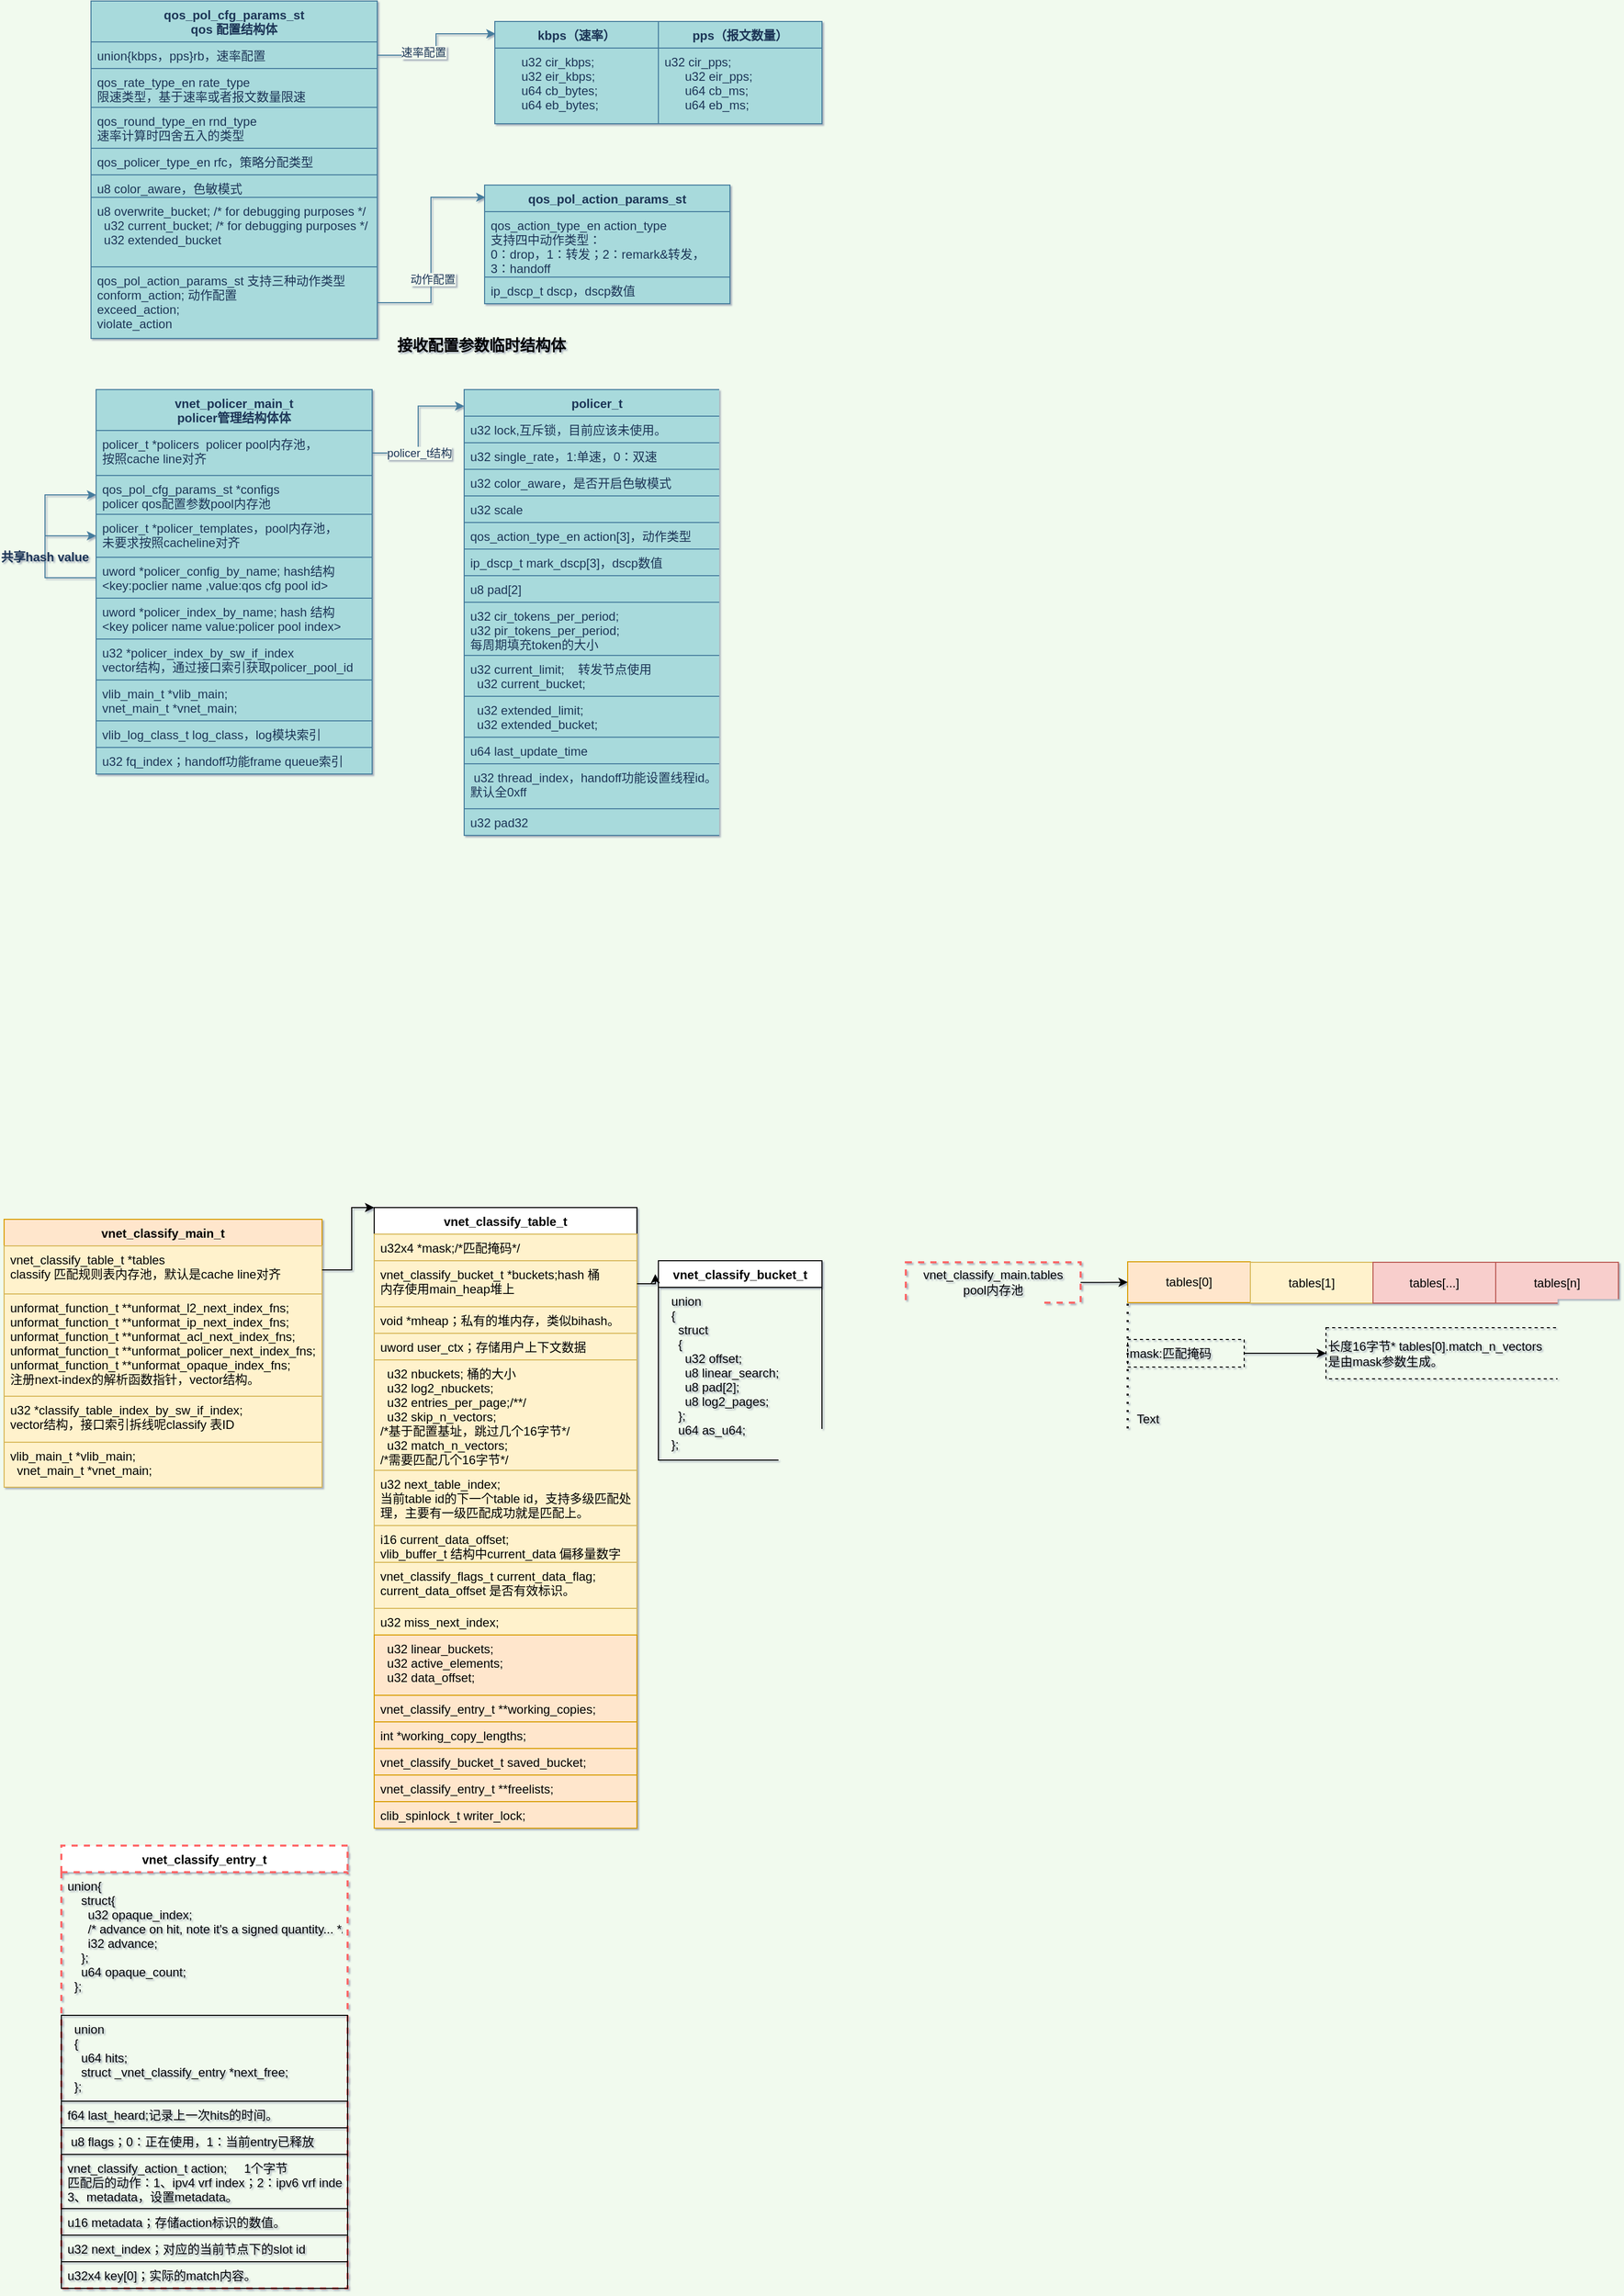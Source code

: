 <mxfile version="14.7.3" type="github">
  <diagram id="6OgHAIoOX9pApHHIhi0o" name="Page-1">
    <mxGraphModel dx="782" dy="437" grid="0" gridSize="10" guides="1" tooltips="1" connect="1" arrows="1" fold="1" page="1" pageScale="1" pageWidth="827" pageHeight="1169" background="#F1FAEE" math="0" shadow="1">
      <root>
        <mxCell id="0" />
        <mxCell id="1" parent="0" />
        <mxCell id="VG_LlP_TlRW7tgk0G426-2" value="vnet_policer_main_t&#xa;policer管理结构体体" style="swimlane;fontStyle=1;align=center;verticalAlign=top;childLayout=stackLayout;horizontal=1;startSize=40;horizontalStack=0;resizeParent=1;resizeParentMax=0;resizeLast=0;collapsible=1;marginBottom=0;fillColor=#A8DADC;strokeColor=#457B9D;fontColor=#1D3557;" parent="1" vertex="1">
          <mxGeometry x="100" y="390" width="270" height="376" as="geometry" />
        </mxCell>
        <mxCell id="VG_LlP_TlRW7tgk0G426-3" value="policer_t *policers  policer pool内存池，&#xa;按照cache line对齐" style="text;strokeColor=#457B9D;fillColor=#A8DADC;align=left;verticalAlign=top;spacingLeft=4;spacingRight=4;overflow=hidden;rotatable=0;points=[[0,0.5],[1,0.5]];portConstraint=eastwest;fontColor=#1D3557;" parent="VG_LlP_TlRW7tgk0G426-2" vertex="1">
          <mxGeometry y="40" width="270" height="44" as="geometry" />
        </mxCell>
        <mxCell id="VG_LlP_TlRW7tgk0G426-5" value="qos_pol_cfg_params_st *configs &#xa;policer qos配置参数pool内存池" style="text;strokeColor=#457B9D;fillColor=#A8DADC;align=left;verticalAlign=top;spacingLeft=4;spacingRight=4;overflow=hidden;rotatable=0;points=[[0,0.5],[1,0.5]];portConstraint=eastwest;fontColor=#1D3557;" parent="VG_LlP_TlRW7tgk0G426-2" vertex="1">
          <mxGeometry y="84" width="270" height="38" as="geometry" />
        </mxCell>
        <mxCell id="VG_LlP_TlRW7tgk0G426-6" value="policer_t *policer_templates，pool内存池，&#xa;未要求按照cacheline对齐" style="text;fillColor=#A8DADC;align=left;verticalAlign=top;spacingLeft=4;spacingRight=4;overflow=hidden;rotatable=0;points=[[0,0.5],[1,0.5]];portConstraint=eastwest;strokeColor=#457B9D;fontColor=#1D3557;" parent="VG_LlP_TlRW7tgk0G426-2" vertex="1">
          <mxGeometry y="122" width="270" height="42" as="geometry" />
        </mxCell>
        <mxCell id="VG_LlP_TlRW7tgk0G426-51" style="edgeStyle=orthogonalEdgeStyle;rounded=0;orthogonalLoop=1;jettySize=auto;html=1;exitX=0;exitY=0.5;exitDx=0;exitDy=0;entryX=0;entryY=0.5;entryDx=0;entryDy=0;labelBackgroundColor=#F1FAEE;strokeColor=#457B9D;fontColor=#1D3557;" parent="VG_LlP_TlRW7tgk0G426-2" source="VG_LlP_TlRW7tgk0G426-7" target="VG_LlP_TlRW7tgk0G426-5" edge="1">
          <mxGeometry relative="1" as="geometry">
            <Array as="points">
              <mxPoint x="-50" y="184" />
              <mxPoint x="-50" y="103" />
            </Array>
          </mxGeometry>
        </mxCell>
        <mxCell id="VG_LlP_TlRW7tgk0G426-52" style="edgeStyle=orthogonalEdgeStyle;rounded=0;orthogonalLoop=1;jettySize=auto;html=1;exitX=0;exitY=0.5;exitDx=0;exitDy=0;entryX=0;entryY=0.5;entryDx=0;entryDy=0;labelBackgroundColor=#F1FAEE;strokeColor=#457B9D;fontColor=#1D3557;" parent="VG_LlP_TlRW7tgk0G426-2" source="VG_LlP_TlRW7tgk0G426-7" target="VG_LlP_TlRW7tgk0G426-6" edge="1">
          <mxGeometry relative="1" as="geometry">
            <Array as="points">
              <mxPoint x="-50" y="184" />
              <mxPoint x="-50" y="143" />
            </Array>
          </mxGeometry>
        </mxCell>
        <mxCell id="VG_LlP_TlRW7tgk0G426-7" value="uword *policer_config_by_name; hash结构&#xa;&lt;key:poclier name ,value:qos cfg pool id&gt;" style="text;fillColor=#A8DADC;align=left;verticalAlign=top;spacingLeft=4;spacingRight=4;overflow=hidden;rotatable=0;points=[[0,0.5],[1,0.5]];portConstraint=eastwest;strokeColor=#457B9D;fontColor=#1D3557;" parent="VG_LlP_TlRW7tgk0G426-2" vertex="1">
          <mxGeometry y="164" width="270" height="40" as="geometry" />
        </mxCell>
        <mxCell id="VG_LlP_TlRW7tgk0G426-8" value="uword *policer_index_by_name; hash 结构&#xa;&lt;key policer name value:policer pool index&gt;" style="text;fillColor=#A8DADC;align=left;verticalAlign=top;spacingLeft=4;spacingRight=4;overflow=hidden;rotatable=0;points=[[0,0.5],[1,0.5]];portConstraint=eastwest;strokeColor=#457B9D;fontColor=#1D3557;" parent="VG_LlP_TlRW7tgk0G426-2" vertex="1">
          <mxGeometry y="204" width="270" height="40" as="geometry" />
        </mxCell>
        <mxCell id="VG_LlP_TlRW7tgk0G426-9" value="u32 *policer_index_by_sw_if_index&#xa;vector结构，通过接口索引获取policer_pool_id" style="text;fillColor=#A8DADC;align=left;verticalAlign=top;spacingLeft=4;spacingRight=4;overflow=hidden;rotatable=0;points=[[0,0.5],[1,0.5]];portConstraint=eastwest;strokeColor=#457B9D;fontColor=#1D3557;" parent="VG_LlP_TlRW7tgk0G426-2" vertex="1">
          <mxGeometry y="244" width="270" height="40" as="geometry" />
        </mxCell>
        <mxCell id="VG_LlP_TlRW7tgk0G426-10" value="vlib_main_t *vlib_main;&#xa;vnet_main_t *vnet_main;" style="text;fillColor=#A8DADC;align=left;verticalAlign=top;spacingLeft=4;spacingRight=4;overflow=hidden;rotatable=0;points=[[0,0.5],[1,0.5]];portConstraint=eastwest;strokeColor=#457B9D;fontColor=#1D3557;" parent="VG_LlP_TlRW7tgk0G426-2" vertex="1">
          <mxGeometry y="284" width="270" height="40" as="geometry" />
        </mxCell>
        <mxCell id="VG_LlP_TlRW7tgk0G426-11" value="vlib_log_class_t log_class，log模块索引" style="text;fillColor=#A8DADC;align=left;verticalAlign=top;spacingLeft=4;spacingRight=4;overflow=hidden;rotatable=0;points=[[0,0.5],[1,0.5]];portConstraint=eastwest;strokeColor=#457B9D;fontColor=#1D3557;" parent="VG_LlP_TlRW7tgk0G426-2" vertex="1">
          <mxGeometry y="324" width="270" height="26" as="geometry" />
        </mxCell>
        <mxCell id="VG_LlP_TlRW7tgk0G426-12" value="u32 fq_index；handoff功能frame queue索引" style="text;fillColor=#A8DADC;align=left;verticalAlign=top;spacingLeft=4;spacingRight=4;overflow=hidden;rotatable=0;points=[[0,0.5],[1,0.5]];portConstraint=eastwest;strokeColor=#457B9D;fontColor=#1D3557;" parent="VG_LlP_TlRW7tgk0G426-2" vertex="1">
          <mxGeometry y="350" width="270" height="26" as="geometry" />
        </mxCell>
        <mxCell id="VG_LlP_TlRW7tgk0G426-13" value="policer_t" style="swimlane;fontStyle=1;align=center;verticalAlign=top;childLayout=stackLayout;horizontal=1;startSize=26;horizontalStack=0;resizeParent=1;resizeParentMax=0;resizeLast=0;collapsible=1;marginBottom=0;strokeColor=#457B9D;fillColor=#A8DADC;fontColor=#1D3557;" parent="1" vertex="1">
          <mxGeometry x="460" y="390" width="260" height="436" as="geometry" />
        </mxCell>
        <mxCell id="VG_LlP_TlRW7tgk0G426-14" value="u32 lock,互斥锁，目前应该未使用。" style="text;strokeColor=#457B9D;fillColor=#A8DADC;align=left;verticalAlign=top;spacingLeft=4;spacingRight=4;overflow=hidden;rotatable=0;points=[[0,0.5],[1,0.5]];portConstraint=eastwest;fontColor=#1D3557;" parent="VG_LlP_TlRW7tgk0G426-13" vertex="1">
          <mxGeometry y="26" width="260" height="26" as="geometry" />
        </mxCell>
        <mxCell id="VG_LlP_TlRW7tgk0G426-16" value="u32 single_rate，1:单速，0：双速" style="text;fillColor=#A8DADC;align=left;verticalAlign=top;spacingLeft=4;spacingRight=4;overflow=hidden;rotatable=0;points=[[0,0.5],[1,0.5]];portConstraint=eastwest;strokeColor=#457B9D;fontColor=#1D3557;" parent="VG_LlP_TlRW7tgk0G426-13" vertex="1">
          <mxGeometry y="52" width="260" height="26" as="geometry" />
        </mxCell>
        <mxCell id="VG_LlP_TlRW7tgk0G426-17" value="u32 color_aware，是否开启色敏模式" style="text;fillColor=#A8DADC;align=left;verticalAlign=top;spacingLeft=4;spacingRight=4;overflow=hidden;rotatable=0;points=[[0,0.5],[1,0.5]];portConstraint=eastwest;strokeColor=#457B9D;fontColor=#1D3557;" parent="VG_LlP_TlRW7tgk0G426-13" vertex="1">
          <mxGeometry y="78" width="260" height="26" as="geometry" />
        </mxCell>
        <mxCell id="VG_LlP_TlRW7tgk0G426-18" value="u32 scale" style="text;fillColor=#A8DADC;align=left;verticalAlign=top;spacingLeft=4;spacingRight=4;overflow=hidden;rotatable=0;points=[[0,0.5],[1,0.5]];portConstraint=eastwest;strokeColor=#457B9D;fontColor=#1D3557;" parent="VG_LlP_TlRW7tgk0G426-13" vertex="1">
          <mxGeometry y="104" width="260" height="26" as="geometry" />
        </mxCell>
        <mxCell id="VG_LlP_TlRW7tgk0G426-19" value="qos_action_type_en action[3]，动作类型" style="text;fillColor=#A8DADC;align=left;verticalAlign=top;spacingLeft=4;spacingRight=4;overflow=hidden;rotatable=0;points=[[0,0.5],[1,0.5]];portConstraint=eastwest;strokeColor=#457B9D;fontColor=#1D3557;" parent="VG_LlP_TlRW7tgk0G426-13" vertex="1">
          <mxGeometry y="130" width="260" height="26" as="geometry" />
        </mxCell>
        <mxCell id="VG_LlP_TlRW7tgk0G426-20" value="ip_dscp_t mark_dscp[3]，dscp数值" style="text;fillColor=#A8DADC;align=left;verticalAlign=top;spacingLeft=4;spacingRight=4;overflow=hidden;rotatable=0;points=[[0,0.5],[1,0.5]];portConstraint=eastwest;strokeColor=#457B9D;fontColor=#1D3557;" parent="VG_LlP_TlRW7tgk0G426-13" vertex="1">
          <mxGeometry y="156" width="260" height="26" as="geometry" />
        </mxCell>
        <mxCell id="VG_LlP_TlRW7tgk0G426-21" value="u8 pad[2]" style="text;fillColor=#A8DADC;align=left;verticalAlign=top;spacingLeft=4;spacingRight=4;overflow=hidden;rotatable=0;points=[[0,0.5],[1,0.5]];portConstraint=eastwest;strokeColor=#457B9D;fontColor=#1D3557;" parent="VG_LlP_TlRW7tgk0G426-13" vertex="1">
          <mxGeometry y="182" width="260" height="26" as="geometry" />
        </mxCell>
        <mxCell id="VG_LlP_TlRW7tgk0G426-23" value="u32 cir_tokens_per_period;&#xa;u32 pir_tokens_per_period;&#xa;每周期填充token的大小" style="text;fillColor=#A8DADC;align=left;verticalAlign=top;spacingLeft=4;spacingRight=4;overflow=hidden;rotatable=0;points=[[0,0.5],[1,0.5]];portConstraint=eastwest;strokeColor=#457B9D;fontColor=#1D3557;" parent="VG_LlP_TlRW7tgk0G426-13" vertex="1">
          <mxGeometry y="208" width="260" height="52" as="geometry" />
        </mxCell>
        <mxCell id="VG_LlP_TlRW7tgk0G426-24" value="u32 current_limit;    转发节点使用&#xa;  u32 current_bucket;" style="text;fillColor=#A8DADC;align=left;verticalAlign=top;spacingLeft=4;spacingRight=4;overflow=hidden;rotatable=0;points=[[0,0.5],[1,0.5]];portConstraint=eastwest;strokeColor=#457B9D;fontColor=#1D3557;" parent="VG_LlP_TlRW7tgk0G426-13" vertex="1">
          <mxGeometry y="260" width="260" height="40" as="geometry" />
        </mxCell>
        <mxCell id="VG_LlP_TlRW7tgk0G426-22" value="  u32 extended_limit;&#xa;  u32 extended_bucket;" style="text;fillColor=#A8DADC;align=left;verticalAlign=top;spacingLeft=4;spacingRight=4;overflow=hidden;rotatable=0;points=[[0,0.5],[1,0.5]];portConstraint=eastwest;strokeColor=#457B9D;fontColor=#1D3557;" parent="VG_LlP_TlRW7tgk0G426-13" vertex="1">
          <mxGeometry y="300" width="260" height="40" as="geometry" />
        </mxCell>
        <mxCell id="VG_LlP_TlRW7tgk0G426-25" value="u64 last_update_time" style="text;fillColor=#A8DADC;align=left;verticalAlign=top;spacingLeft=4;spacingRight=4;overflow=hidden;rotatable=0;points=[[0,0.5],[1,0.5]];portConstraint=eastwest;strokeColor=#457B9D;fontColor=#1D3557;" parent="VG_LlP_TlRW7tgk0G426-13" vertex="1">
          <mxGeometry y="340" width="260" height="26" as="geometry" />
        </mxCell>
        <mxCell id="VG_LlP_TlRW7tgk0G426-26" value=" u32 thread_index，handoff功能设置线程id。&#xa;默认全0xff" style="text;fillColor=#A8DADC;align=left;verticalAlign=top;spacingLeft=4;spacingRight=4;overflow=hidden;rotatable=0;points=[[0,0.5],[1,0.5]];portConstraint=eastwest;strokeColor=#457B9D;fontColor=#1D3557;" parent="VG_LlP_TlRW7tgk0G426-13" vertex="1">
          <mxGeometry y="366" width="260" height="44" as="geometry" />
        </mxCell>
        <mxCell id="VG_LlP_TlRW7tgk0G426-27" value="u32 pad32" style="text;fillColor=#A8DADC;align=left;verticalAlign=top;spacingLeft=4;spacingRight=4;overflow=hidden;rotatable=0;points=[[0,0.5],[1,0.5]];portConstraint=eastwest;strokeColor=#457B9D;fontColor=#1D3557;" parent="VG_LlP_TlRW7tgk0G426-13" vertex="1">
          <mxGeometry y="410" width="260" height="26" as="geometry" />
        </mxCell>
        <mxCell id="VG_LlP_TlRW7tgk0G426-28" value="qos_pol_cfg_params_st&#xa;qos 配置结构体" style="swimlane;fontStyle=1;align=center;verticalAlign=top;childLayout=stackLayout;horizontal=1;startSize=40;horizontalStack=0;resizeParent=1;resizeParentMax=0;resizeLast=0;collapsible=1;marginBottom=0;strokeColor=#457B9D;fillColor=#A8DADC;fontColor=#1D3557;" parent="1" vertex="1">
          <mxGeometry x="95" y="10" width="280" height="330" as="geometry" />
        </mxCell>
        <mxCell id="VG_LlP_TlRW7tgk0G426-29" value="union{kbps，pps}rb，速率配置" style="text;strokeColor=#457B9D;fillColor=#A8DADC;align=left;verticalAlign=top;spacingLeft=4;spacingRight=4;overflow=hidden;rotatable=0;points=[[0,0.5],[1,0.5]];portConstraint=eastwest;fontColor=#1D3557;" parent="VG_LlP_TlRW7tgk0G426-28" vertex="1">
          <mxGeometry y="40" width="280" height="26" as="geometry" />
        </mxCell>
        <mxCell id="VG_LlP_TlRW7tgk0G426-31" value="qos_rate_type_en rate_type&#xa;限速类型，基于速率或者报文数量限速" style="text;fillColor=#A8DADC;align=left;verticalAlign=top;spacingLeft=4;spacingRight=4;overflow=hidden;rotatable=0;points=[[0,0.5],[1,0.5]];portConstraint=eastwest;strokeColor=#457B9D;fontColor=#1D3557;" parent="VG_LlP_TlRW7tgk0G426-28" vertex="1">
          <mxGeometry y="66" width="280" height="38" as="geometry" />
        </mxCell>
        <mxCell id="VG_LlP_TlRW7tgk0G426-32" value="qos_round_type_en rnd_type&#xa;速率计算时四舍五入的类型" style="text;fillColor=#A8DADC;align=left;verticalAlign=top;spacingLeft=4;spacingRight=4;overflow=hidden;rotatable=0;points=[[0,0.5],[1,0.5]];portConstraint=eastwest;strokeColor=#457B9D;fontColor=#1D3557;" parent="VG_LlP_TlRW7tgk0G426-28" vertex="1">
          <mxGeometry y="104" width="280" height="40" as="geometry" />
        </mxCell>
        <mxCell id="VG_LlP_TlRW7tgk0G426-33" value="qos_policer_type_en rfc，策略分配类型" style="text;fillColor=#A8DADC;align=left;verticalAlign=top;spacingLeft=4;spacingRight=4;overflow=hidden;rotatable=0;points=[[0,0.5],[1,0.5]];portConstraint=eastwest;strokeColor=#457B9D;fontColor=#1D3557;" parent="VG_LlP_TlRW7tgk0G426-28" vertex="1">
          <mxGeometry y="144" width="280" height="26" as="geometry" />
        </mxCell>
        <mxCell id="VG_LlP_TlRW7tgk0G426-34" value="u8 color_aware，色敏模式" style="text;fillColor=#A8DADC;align=left;verticalAlign=top;spacingLeft=4;spacingRight=4;overflow=hidden;rotatable=0;points=[[0,0.5],[1,0.5]];portConstraint=eastwest;strokeColor=#457B9D;fontColor=#1D3557;" parent="VG_LlP_TlRW7tgk0G426-28" vertex="1">
          <mxGeometry y="170" width="280" height="22" as="geometry" />
        </mxCell>
        <mxCell id="VG_LlP_TlRW7tgk0G426-36" value="u8 overwrite_bucket;  /* for debugging purposes */&#xa;  u32 current_bucket;  /* for debugging purposes */&#xa;  u32 extended_bucket" style="text;fillColor=#A8DADC;align=left;verticalAlign=top;spacingLeft=4;spacingRight=4;overflow=hidden;rotatable=0;points=[[0,0.5],[1,0.5]];portConstraint=eastwest;strokeColor=#457B9D;fontColor=#1D3557;" parent="VG_LlP_TlRW7tgk0G426-28" vertex="1">
          <mxGeometry y="192" width="280" height="68" as="geometry" />
        </mxCell>
        <mxCell id="VG_LlP_TlRW7tgk0G426-37" value="qos_pol_action_params_st 支持三种动作类型&#xa;conform_action; 动作配置&#xa; exceed_action;&#xa; violate_action" style="text;fillColor=#A8DADC;align=left;verticalAlign=top;spacingLeft=4;spacingRight=4;overflow=hidden;rotatable=0;points=[[0,0.5],[1,0.5]];portConstraint=eastwest;strokeColor=#457B9D;fontColor=#1D3557;" parent="VG_LlP_TlRW7tgk0G426-28" vertex="1">
          <mxGeometry y="260" width="280" height="70" as="geometry" />
        </mxCell>
        <mxCell id="VG_LlP_TlRW7tgk0G426-38" value="kbps（速率）" style="swimlane;fontStyle=1;align=center;verticalAlign=top;childLayout=stackLayout;horizontal=1;startSize=26;horizontalStack=0;resizeParent=1;resizeParentMax=0;resizeLast=0;collapsible=1;marginBottom=0;strokeColor=#457B9D;fillColor=#A8DADC;fontColor=#1D3557;" parent="1" vertex="1">
          <mxGeometry x="490" y="30" width="160" height="100" as="geometry" />
        </mxCell>
        <mxCell id="VG_LlP_TlRW7tgk0G426-39" value="      u32 cir_kbps;&#xa;      u32 eir_kbps;&#xa;      u64 cb_bytes;&#xa;      u64 eb_bytes;" style="text;strokeColor=#457B9D;fillColor=#A8DADC;align=left;verticalAlign=top;spacingLeft=4;spacingRight=4;overflow=hidden;rotatable=0;points=[[0,0.5],[1,0.5]];portConstraint=eastwest;fontColor=#1D3557;" parent="VG_LlP_TlRW7tgk0G426-38" vertex="1">
          <mxGeometry y="26" width="160" height="74" as="geometry" />
        </mxCell>
        <mxCell id="VG_LlP_TlRW7tgk0G426-42" value="pps（报文数量）" style="swimlane;fontStyle=1;align=center;verticalAlign=top;childLayout=stackLayout;horizontal=1;startSize=26;horizontalStack=0;resizeParent=1;resizeParentMax=0;resizeLast=0;collapsible=1;marginBottom=0;strokeColor=#457B9D;fillColor=#A8DADC;fontColor=#1D3557;" parent="1" vertex="1">
          <mxGeometry x="650" y="30" width="160" height="100" as="geometry" />
        </mxCell>
        <mxCell id="VG_LlP_TlRW7tgk0G426-43" value="u32 cir_pps;&#xa;      u32 eir_pps;&#xa;      u64 cb_ms;&#xa;      u64 eb_ms;" style="text;strokeColor=#457B9D;fillColor=#A8DADC;align=left;verticalAlign=top;spacingLeft=4;spacingRight=4;overflow=hidden;rotatable=0;points=[[0,0.5],[1,0.5]];portConstraint=eastwest;fontColor=#1D3557;" parent="VG_LlP_TlRW7tgk0G426-42" vertex="1">
          <mxGeometry y="26" width="160" height="74" as="geometry" />
        </mxCell>
        <mxCell id="VG_LlP_TlRW7tgk0G426-47" value="qos_pol_action_params_st" style="swimlane;fontStyle=1;align=center;verticalAlign=top;childLayout=stackLayout;horizontal=1;startSize=26;horizontalStack=0;resizeParent=1;resizeParentMax=0;resizeLast=0;collapsible=1;marginBottom=0;strokeColor=#457B9D;fillColor=#A8DADC;fontColor=#1D3557;" parent="1" vertex="1">
          <mxGeometry x="480" y="190" width="240" height="116" as="geometry" />
        </mxCell>
        <mxCell id="VG_LlP_TlRW7tgk0G426-48" value="qos_action_type_en action_type&#xa;支持四中动作类型：&#xa;0：drop，1：转发；2：remark&amp;转发，&#xa;3：handoff" style="text;strokeColor=#457B9D;fillColor=#A8DADC;align=left;verticalAlign=top;spacingLeft=4;spacingRight=4;overflow=hidden;rotatable=0;points=[[0,0.5],[1,0.5]];portConstraint=eastwest;fontColor=#1D3557;" parent="VG_LlP_TlRW7tgk0G426-47" vertex="1">
          <mxGeometry y="26" width="240" height="64" as="geometry" />
        </mxCell>
        <mxCell id="VG_LlP_TlRW7tgk0G426-50" value="ip_dscp_t dscp，dscp数值" style="text;strokeColor=#457B9D;fillColor=#A8DADC;align=left;verticalAlign=top;spacingLeft=4;spacingRight=4;overflow=hidden;rotatable=0;points=[[0,0.5],[1,0.5]];portConstraint=eastwest;fontColor=#1D3557;" parent="VG_LlP_TlRW7tgk0G426-47" vertex="1">
          <mxGeometry y="90" width="240" height="26" as="geometry" />
        </mxCell>
        <mxCell id="VG_LlP_TlRW7tgk0G426-53" value="共享hash value" style="text;align=center;fontStyle=1;verticalAlign=middle;spacingLeft=3;spacingRight=3;strokeColor=none;rotatable=0;points=[[0,0.5],[1,0.5]];portConstraint=eastwest;fontColor=#1D3557;" parent="1" vertex="1">
          <mxGeometry x="10" y="540" width="80" height="26" as="geometry" />
        </mxCell>
        <mxCell id="VG_LlP_TlRW7tgk0G426-56" style="edgeStyle=orthogonalEdgeStyle;rounded=0;orthogonalLoop=1;jettySize=auto;html=1;exitX=1;exitY=0.5;exitDx=0;exitDy=0;entryX=0;entryY=0.037;entryDx=0;entryDy=0;entryPerimeter=0;labelBackgroundColor=#F1FAEE;strokeColor=#457B9D;fontColor=#1D3557;" parent="1" source="VG_LlP_TlRW7tgk0G426-3" target="VG_LlP_TlRW7tgk0G426-13" edge="1">
          <mxGeometry relative="1" as="geometry" />
        </mxCell>
        <mxCell id="VG_LlP_TlRW7tgk0G426-57" value="policer_t结构" style="edgeLabel;html=1;align=center;verticalAlign=middle;resizable=0;points=[];labelBackgroundColor=#F1FAEE;fontColor=#1D3557;" parent="VG_LlP_TlRW7tgk0G426-56" vertex="1" connectable="0">
          <mxGeometry x="-0.329" y="-1" relative="1" as="geometry">
            <mxPoint as="offset" />
          </mxGeometry>
        </mxCell>
        <mxCell id="VG_LlP_TlRW7tgk0G426-58" style="edgeStyle=orthogonalEdgeStyle;rounded=0;orthogonalLoop=1;jettySize=auto;html=1;exitX=1;exitY=0.5;exitDx=0;exitDy=0;entryX=0.004;entryY=0.12;entryDx=0;entryDy=0;entryPerimeter=0;labelBackgroundColor=#F1FAEE;strokeColor=#457B9D;fontColor=#1D3557;" parent="1" source="VG_LlP_TlRW7tgk0G426-29" target="VG_LlP_TlRW7tgk0G426-38" edge="1">
          <mxGeometry relative="1" as="geometry" />
        </mxCell>
        <mxCell id="VG_LlP_TlRW7tgk0G426-59" value="速率配置" style="edgeLabel;html=1;align=center;verticalAlign=middle;resizable=0;points=[];labelBackgroundColor=#F1FAEE;fontColor=#1D3557;" parent="VG_LlP_TlRW7tgk0G426-58" vertex="1" connectable="0">
          <mxGeometry x="-0.352" y="3" relative="1" as="geometry">
            <mxPoint as="offset" />
          </mxGeometry>
        </mxCell>
        <mxCell id="VG_LlP_TlRW7tgk0G426-60" style="edgeStyle=orthogonalEdgeStyle;rounded=0;orthogonalLoop=1;jettySize=auto;html=1;exitX=1;exitY=0.5;exitDx=0;exitDy=0;entryX=0.003;entryY=0.103;entryDx=0;entryDy=0;entryPerimeter=0;labelBackgroundColor=#F1FAEE;strokeColor=#457B9D;fontColor=#1D3557;" parent="1" source="VG_LlP_TlRW7tgk0G426-37" target="VG_LlP_TlRW7tgk0G426-47" edge="1">
          <mxGeometry relative="1" as="geometry" />
        </mxCell>
        <mxCell id="VG_LlP_TlRW7tgk0G426-61" value="动作配置" style="edgeLabel;html=1;align=center;verticalAlign=middle;resizable=0;points=[];labelBackgroundColor=#F1FAEE;fontColor=#1D3557;" parent="VG_LlP_TlRW7tgk0G426-60" vertex="1" connectable="0">
          <mxGeometry x="-0.277" y="-1" relative="1" as="geometry">
            <mxPoint as="offset" />
          </mxGeometry>
        </mxCell>
        <mxCell id="0go8Z7dsXnYSOvCUR9jS-1" value="接收配置参数临时结构体" style="text;html=1;strokeColor=none;fillColor=none;align=center;verticalAlign=middle;whiteSpace=wrap;rounded=0;fontStyle=1;fontSize=15;" parent="1" vertex="1">
          <mxGeometry x="385" y="336" width="184" height="20" as="geometry" />
        </mxCell>
        <mxCell id="0z_VEiuhw0DwLzbFKixf-1" value="vnet_classify_main_t" style="swimlane;fontStyle=1;align=center;verticalAlign=top;childLayout=stackLayout;horizontal=1;startSize=26;horizontalStack=0;resizeParent=1;resizeParentMax=0;resizeLast=0;collapsible=1;marginBottom=0;fillColor=#ffe6cc;strokeColor=#d79b00;" vertex="1" parent="1">
          <mxGeometry x="10" y="1201.5" width="311" height="262" as="geometry" />
        </mxCell>
        <mxCell id="0z_VEiuhw0DwLzbFKixf-2" value="vnet_classify_table_t *tables&#xa;classify 匹配规则表内存池，默认是cache line对齐" style="text;strokeColor=#d6b656;fillColor=#fff2cc;align=left;verticalAlign=top;spacingLeft=4;spacingRight=4;overflow=hidden;rotatable=0;points=[[0,0.5],[1,0.5]];portConstraint=eastwest;" vertex="1" parent="0z_VEiuhw0DwLzbFKixf-1">
          <mxGeometry y="26" width="311" height="47" as="geometry" />
        </mxCell>
        <mxCell id="0z_VEiuhw0DwLzbFKixf-4" value="unformat_function_t **unformat_l2_next_index_fns;&#xa;unformat_function_t **unformat_ip_next_index_fns;&#xa;unformat_function_t **unformat_acl_next_index_fns;&#xa;unformat_function_t **unformat_policer_next_index_fns;&#xa;unformat_function_t **unformat_opaque_index_fns;&#xa;注册next-index的解析函数指针，vector结构。" style="text;fillColor=#fff2cc;align=left;verticalAlign=top;spacingLeft=4;spacingRight=4;overflow=hidden;rotatable=0;points=[[0,0.5],[1,0.5]];portConstraint=eastwest;strokeColor=#d6b656;" vertex="1" parent="0z_VEiuhw0DwLzbFKixf-1">
          <mxGeometry y="73" width="311" height="100" as="geometry" />
        </mxCell>
        <mxCell id="0z_VEiuhw0DwLzbFKixf-5" value="u32 *classify_table_index_by_sw_if_index; &#xa;vector结构，接口索引拆线呢classify 表ID" style="text;fillColor=#fff2cc;align=left;verticalAlign=top;spacingLeft=4;spacingRight=4;overflow=hidden;rotatable=0;points=[[0,0.5],[1,0.5]];portConstraint=eastwest;strokeColor=#d6b656;" vertex="1" parent="0z_VEiuhw0DwLzbFKixf-1">
          <mxGeometry y="173" width="311" height="45" as="geometry" />
        </mxCell>
        <mxCell id="0z_VEiuhw0DwLzbFKixf-6" value="vlib_main_t *vlib_main;&#xa;  vnet_main_t *vnet_main;" style="text;fillColor=#fff2cc;align=left;verticalAlign=top;spacingLeft=4;spacingRight=4;overflow=hidden;rotatable=0;points=[[0,0.5],[1,0.5]];portConstraint=eastwest;strokeColor=#d6b656;" vertex="1" parent="0z_VEiuhw0DwLzbFKixf-1">
          <mxGeometry y="218" width="311" height="44" as="geometry" />
        </mxCell>
        <mxCell id="0z_VEiuhw0DwLzbFKixf-10" value="vnet_classify_table_t" style="swimlane;fontStyle=1;align=center;verticalAlign=top;childLayout=stackLayout;horizontal=1;startSize=26;horizontalStack=0;resizeParent=1;resizeParentMax=0;resizeLast=0;collapsible=1;marginBottom=0;strokeColor=#000000;" vertex="1" parent="1">
          <mxGeometry x="372" y="1190" width="257" height="607" as="geometry" />
        </mxCell>
        <mxCell id="0z_VEiuhw0DwLzbFKixf-11" value="u32x4 *mask;/*匹配掩码*/" style="text;strokeColor=#d6b656;fillColor=#fff2cc;align=left;verticalAlign=top;spacingLeft=4;spacingRight=4;overflow=hidden;rotatable=0;points=[[0,0.5],[1,0.5]];portConstraint=eastwest;" vertex="1" parent="0z_VEiuhw0DwLzbFKixf-10">
          <mxGeometry y="26" width="257" height="26" as="geometry" />
        </mxCell>
        <mxCell id="0z_VEiuhw0DwLzbFKixf-13" value="vnet_classify_bucket_t *buckets;hash 桶&#xa;内存使用main_heap堆上" style="text;fillColor=#fff2cc;align=left;verticalAlign=top;spacingLeft=4;spacingRight=4;overflow=hidden;rotatable=0;points=[[0,0.5],[1,0.5]];portConstraint=eastwest;strokeColor=#d6b656;" vertex="1" parent="0z_VEiuhw0DwLzbFKixf-10">
          <mxGeometry y="52" width="257" height="45" as="geometry" />
        </mxCell>
        <mxCell id="0z_VEiuhw0DwLzbFKixf-14" value="void *mheap；私有的堆内存，类似bihash。" style="text;fillColor=#fff2cc;align=left;verticalAlign=top;spacingLeft=4;spacingRight=4;overflow=hidden;rotatable=0;points=[[0,0.5],[1,0.5]];portConstraint=eastwest;strokeColor=#d6b656;" vertex="1" parent="0z_VEiuhw0DwLzbFKixf-10">
          <mxGeometry y="97" width="257" height="26" as="geometry" />
        </mxCell>
        <mxCell id="0z_VEiuhw0DwLzbFKixf-15" value="uword user_ctx；存储用户上下文数据" style="text;fillColor=#fff2cc;align=left;verticalAlign=top;spacingLeft=4;spacingRight=4;overflow=hidden;rotatable=0;points=[[0,0.5],[1,0.5]];portConstraint=eastwest;strokeColor=#d6b656;" vertex="1" parent="0z_VEiuhw0DwLzbFKixf-10">
          <mxGeometry y="123" width="257" height="26" as="geometry" />
        </mxCell>
        <mxCell id="0z_VEiuhw0DwLzbFKixf-16" value="  u32 nbuckets; 桶的大小&#xa;  u32 log2_nbuckets;&#xa;  u32 entries_per_page;/**/&#xa;  u32 skip_n_vectors; &#xa;/*基于配置基址，跳过几个16字节*/&#xa;  u32 match_n_vectors;&#xa;/*需要匹配几个16字节*/" style="text;fillColor=#fff2cc;align=left;verticalAlign=top;spacingLeft=4;spacingRight=4;overflow=hidden;rotatable=0;points=[[0,0.5],[1,0.5]];portConstraint=eastwest;strokeColor=#d6b656;" vertex="1" parent="0z_VEiuhw0DwLzbFKixf-10">
          <mxGeometry y="149" width="257" height="108" as="geometry" />
        </mxCell>
        <mxCell id="0z_VEiuhw0DwLzbFKixf-17" value="u32 next_table_index;&#xa;当前table id的下一个table id，支持多级匹配处&#xa;理，主要有一级匹配成功就是匹配上。&#xa;" style="text;fillColor=#fff2cc;align=left;verticalAlign=top;spacingLeft=4;spacingRight=4;overflow=hidden;rotatable=0;points=[[0,0.5],[1,0.5]];portConstraint=eastwest;strokeColor=#d6b656;" vertex="1" parent="0z_VEiuhw0DwLzbFKixf-10">
          <mxGeometry y="257" width="257" height="54" as="geometry" />
        </mxCell>
        <mxCell id="0z_VEiuhw0DwLzbFKixf-18" value="i16 current_data_offset;&#xa;vlib_buffer_t 结构中current_data 偏移量数字" style="text;fillColor=#fff2cc;align=left;verticalAlign=top;spacingLeft=4;spacingRight=4;overflow=hidden;rotatable=0;points=[[0,0.5],[1,0.5]];portConstraint=eastwest;strokeColor=#d6b656;" vertex="1" parent="0z_VEiuhw0DwLzbFKixf-10">
          <mxGeometry y="311" width="257" height="36" as="geometry" />
        </mxCell>
        <mxCell id="0z_VEiuhw0DwLzbFKixf-19" value="vnet_classify_flags_t current_data_flag;&#xa;current_data_offset 是否有效标识。&#xa;" style="text;fillColor=#fff2cc;align=left;verticalAlign=top;spacingLeft=4;spacingRight=4;overflow=hidden;rotatable=0;points=[[0,0.5],[1,0.5]];portConstraint=eastwest;strokeColor=#d6b656;" vertex="1" parent="0z_VEiuhw0DwLzbFKixf-10">
          <mxGeometry y="347" width="257" height="45" as="geometry" />
        </mxCell>
        <mxCell id="0z_VEiuhw0DwLzbFKixf-20" value="u32 miss_next_index;" style="text;fillColor=#fff2cc;align=left;verticalAlign=top;spacingLeft=4;spacingRight=4;overflow=hidden;rotatable=0;points=[[0,0.5],[1,0.5]];portConstraint=eastwest;strokeColor=#d6b656;" vertex="1" parent="0z_VEiuhw0DwLzbFKixf-10">
          <mxGeometry y="392" width="257" height="26" as="geometry" />
        </mxCell>
        <mxCell id="0z_VEiuhw0DwLzbFKixf-21" value="  u32 linear_buckets;&#xa;  u32 active_elements;&#xa;  u32 data_offset;" style="text;fillColor=#ffe6cc;align=left;verticalAlign=top;spacingLeft=4;spacingRight=4;overflow=hidden;rotatable=0;points=[[0,0.5],[1,0.5]];portConstraint=eastwest;strokeColor=#d79b00;" vertex="1" parent="0z_VEiuhw0DwLzbFKixf-10">
          <mxGeometry y="418" width="257" height="59" as="geometry" />
        </mxCell>
        <mxCell id="0z_VEiuhw0DwLzbFKixf-22" value="vnet_classify_entry_t **working_copies;" style="text;fillColor=#ffe6cc;align=left;verticalAlign=top;spacingLeft=4;spacingRight=4;overflow=hidden;rotatable=0;points=[[0,0.5],[1,0.5]];portConstraint=eastwest;strokeColor=#d79b00;" vertex="1" parent="0z_VEiuhw0DwLzbFKixf-10">
          <mxGeometry y="477" width="257" height="26" as="geometry" />
        </mxCell>
        <mxCell id="0z_VEiuhw0DwLzbFKixf-24" value="int *working_copy_lengths;" style="text;fillColor=#ffe6cc;align=left;verticalAlign=top;spacingLeft=4;spacingRight=4;overflow=hidden;rotatable=0;points=[[0,0.5],[1,0.5]];portConstraint=eastwest;strokeColor=#d79b00;" vertex="1" parent="0z_VEiuhw0DwLzbFKixf-10">
          <mxGeometry y="503" width="257" height="26" as="geometry" />
        </mxCell>
        <mxCell id="0z_VEiuhw0DwLzbFKixf-25" value="vnet_classify_bucket_t saved_bucket;" style="text;fillColor=#ffe6cc;align=left;verticalAlign=top;spacingLeft=4;spacingRight=4;overflow=hidden;rotatable=0;points=[[0,0.5],[1,0.5]];portConstraint=eastwest;strokeColor=#d79b00;" vertex="1" parent="0z_VEiuhw0DwLzbFKixf-10">
          <mxGeometry y="529" width="257" height="26" as="geometry" />
        </mxCell>
        <mxCell id="0z_VEiuhw0DwLzbFKixf-26" value="vnet_classify_entry_t **freelists;" style="text;fillColor=#ffe6cc;align=left;verticalAlign=top;spacingLeft=4;spacingRight=4;overflow=hidden;rotatable=0;points=[[0,0.5],[1,0.5]];portConstraint=eastwest;strokeColor=#d79b00;" vertex="1" parent="0z_VEiuhw0DwLzbFKixf-10">
          <mxGeometry y="555" width="257" height="26" as="geometry" />
        </mxCell>
        <mxCell id="0z_VEiuhw0DwLzbFKixf-27" value="clib_spinlock_t writer_lock;" style="text;fillColor=#ffe6cc;align=left;verticalAlign=top;spacingLeft=4;spacingRight=4;overflow=hidden;rotatable=0;points=[[0,0.5],[1,0.5]];portConstraint=eastwest;strokeColor=#d79b00;" vertex="1" parent="0z_VEiuhw0DwLzbFKixf-10">
          <mxGeometry y="581" width="257" height="26" as="geometry" />
        </mxCell>
        <mxCell id="0z_VEiuhw0DwLzbFKixf-30" style="edgeStyle=orthogonalEdgeStyle;rounded=0;orthogonalLoop=1;jettySize=auto;html=1;exitX=1;exitY=0.5;exitDx=0;exitDy=0;entryX=0;entryY=0;entryDx=0;entryDy=0;" edge="1" parent="1" source="0z_VEiuhw0DwLzbFKixf-2" target="0z_VEiuhw0DwLzbFKixf-10">
          <mxGeometry relative="1" as="geometry">
            <Array as="points">
              <mxPoint x="350" y="1251" />
              <mxPoint x="350" y="1190" />
            </Array>
          </mxGeometry>
        </mxCell>
        <mxCell id="0z_VEiuhw0DwLzbFKixf-31" value="vnet_classify_bucket_t" style="swimlane;fontStyle=1;align=center;verticalAlign=top;childLayout=stackLayout;horizontal=1;startSize=26;horizontalStack=0;resizeParent=1;resizeParentMax=0;resizeLast=0;collapsible=1;marginBottom=0;strokeColor=#000000;" vertex="1" parent="1">
          <mxGeometry x="650" y="1242" width="160" height="195" as="geometry" />
        </mxCell>
        <mxCell id="0z_VEiuhw0DwLzbFKixf-32" value="  union&#xa;  {&#xa;    struct&#xa;    {&#xa;      u32 offset;&#xa;      u8 linear_search;&#xa;      u8 pad[2];&#xa;      u8 log2_pages;&#xa;    };&#xa;    u64 as_u64;&#xa;  };" style="text;strokeColor=none;fillColor=none;align=left;verticalAlign=top;spacingLeft=4;spacingRight=4;overflow=hidden;rotatable=0;points=[[0,0.5],[1,0.5]];portConstraint=eastwest;" vertex="1" parent="0z_VEiuhw0DwLzbFKixf-31">
          <mxGeometry y="26" width="160" height="169" as="geometry" />
        </mxCell>
        <mxCell id="0z_VEiuhw0DwLzbFKixf-39" style="edgeStyle=orthogonalEdgeStyle;rounded=0;orthogonalLoop=1;jettySize=auto;html=1;exitX=1;exitY=0.5;exitDx=0;exitDy=0;entryX=-0.019;entryY=0.067;entryDx=0;entryDy=0;entryPerimeter=0;" edge="1" parent="1" source="0z_VEiuhw0DwLzbFKixf-13" target="0z_VEiuhw0DwLzbFKixf-31">
          <mxGeometry relative="1" as="geometry" />
        </mxCell>
        <mxCell id="0z_VEiuhw0DwLzbFKixf-40" value="tables[0]" style="rounded=0;whiteSpace=wrap;html=1;strokeColor=#d79b00;fillColor=#ffe6cc;" vertex="1" parent="1">
          <mxGeometry x="1109" y="1243" width="120" height="40" as="geometry" />
        </mxCell>
        <mxCell id="0z_VEiuhw0DwLzbFKixf-43" value="" style="edgeStyle=orthogonalEdgeStyle;rounded=0;orthogonalLoop=1;jettySize=auto;html=1;" edge="1" parent="1" source="0z_VEiuhw0DwLzbFKixf-41" target="0z_VEiuhw0DwLzbFKixf-40">
          <mxGeometry relative="1" as="geometry" />
        </mxCell>
        <mxCell id="0z_VEiuhw0DwLzbFKixf-41" value="vnet_classify_main.tables&lt;br&gt;pool内存池" style="text;html=1;fillColor=none;align=center;verticalAlign=middle;whiteSpace=wrap;rounded=0;dashed=1;strokeWidth=2;strokeColor=#FF6666;" vertex="1" parent="1">
          <mxGeometry x="892" y="1243.5" width="171" height="39.5" as="geometry" />
        </mxCell>
        <mxCell id="0z_VEiuhw0DwLzbFKixf-42" value="&lt;span&gt;tables[1]&lt;/span&gt;" style="rounded=0;whiteSpace=wrap;html=1;strokeColor=#d6b656;fillColor=#fff2cc;" vertex="1" parent="1">
          <mxGeometry x="1229" y="1243.5" width="120" height="40" as="geometry" />
        </mxCell>
        <mxCell id="0z_VEiuhw0DwLzbFKixf-44" value="&lt;span&gt;tables[...]&lt;/span&gt;" style="rounded=0;whiteSpace=wrap;html=1;strokeColor=#b85450;fillColor=#f8cecc;" vertex="1" parent="1">
          <mxGeometry x="1349" y="1243.5" width="120" height="40" as="geometry" />
        </mxCell>
        <mxCell id="0z_VEiuhw0DwLzbFKixf-46" value="&lt;span&gt;tables[n]&lt;/span&gt;" style="rounded=0;whiteSpace=wrap;html=1;strokeColor=#b85450;fillColor=#f8cecc;" vertex="1" parent="1">
          <mxGeometry x="1469" y="1243.5" width="120" height="40" as="geometry" />
        </mxCell>
        <mxCell id="0z_VEiuhw0DwLzbFKixf-49" value="" style="edgeStyle=orthogonalEdgeStyle;rounded=0;orthogonalLoop=1;jettySize=auto;html=1;" edge="1" parent="1" source="0z_VEiuhw0DwLzbFKixf-47" target="0z_VEiuhw0DwLzbFKixf-48">
          <mxGeometry relative="1" as="geometry" />
        </mxCell>
        <mxCell id="0z_VEiuhw0DwLzbFKixf-47" value="mask:匹配掩码" style="text;html=1;fillColor=none;align=left;verticalAlign=middle;whiteSpace=wrap;rounded=0;dashed=1;strokeColor=#000000;" vertex="1" parent="1">
          <mxGeometry x="1109" y="1319" width="114" height="27" as="geometry" />
        </mxCell>
        <mxCell id="0z_VEiuhw0DwLzbFKixf-48" value="长度16字节* tables[0].&lt;span&gt;match_n_vectors&lt;br&gt;是由mask参数生成。&lt;br&gt;&lt;/span&gt;" style="text;html=1;fillColor=none;align=left;verticalAlign=middle;whiteSpace=wrap;rounded=0;dashed=1;strokeColor=#000000;" vertex="1" parent="1">
          <mxGeometry x="1303" y="1307.5" width="266" height="50" as="geometry" />
        </mxCell>
        <mxCell id="0z_VEiuhw0DwLzbFKixf-50" value="" style="endArrow=none;dashed=1;html=1;dashPattern=1 3;strokeWidth=2;entryX=0;entryY=0.95;entryDx=0;entryDy=0;entryPerimeter=0;" edge="1" parent="1" target="0z_VEiuhw0DwLzbFKixf-40">
          <mxGeometry width="50" height="50" relative="1" as="geometry">
            <mxPoint x="1109" y="1566" as="sourcePoint" />
            <mxPoint x="1271" y="1413" as="targetPoint" />
          </mxGeometry>
        </mxCell>
        <mxCell id="0z_VEiuhw0DwLzbFKixf-51" value="Text" style="text;html=1;strokeColor=none;fillColor=none;align=center;verticalAlign=middle;whiteSpace=wrap;rounded=0;dashed=1;" vertex="1" parent="1">
          <mxGeometry x="1109" y="1387" width="40" height="20" as="geometry" />
        </mxCell>
        <mxCell id="0z_VEiuhw0DwLzbFKixf-53" value="vnet_classify_entry_t" style="swimlane;fontStyle=1;align=center;verticalAlign=top;childLayout=stackLayout;horizontal=1;startSize=26;horizontalStack=0;resizeParent=1;resizeParentMax=0;resizeLast=0;collapsible=1;marginBottom=0;dashed=1;strokeColor=#FF6666;strokeWidth=2;" vertex="1" parent="1">
          <mxGeometry x="66" y="1814" width="280" height="433" as="geometry" />
        </mxCell>
        <mxCell id="0z_VEiuhw0DwLzbFKixf-54" value="union{&#xa;    struct{&#xa;      u32 opaque_index;&#xa;      /* advance on hit, note it&#39;s a signed quantity... */&#xa;      i32 advance;&#xa;    };&#xa;    u64 opaque_count;&#xa;  };" style="text;strokeColor=none;fillColor=none;align=left;verticalAlign=top;spacingLeft=4;spacingRight=4;overflow=hidden;rotatable=0;points=[[0,0.5],[1,0.5]];portConstraint=eastwest;" vertex="1" parent="0z_VEiuhw0DwLzbFKixf-53">
          <mxGeometry y="26" width="280" height="140" as="geometry" />
        </mxCell>
        <mxCell id="0z_VEiuhw0DwLzbFKixf-56" value="  union&#xa;  {&#xa;    u64 hits;&#xa;    struct _vnet_classify_entry *next_free;&#xa;  };" style="text;fillColor=none;align=left;verticalAlign=top;spacingLeft=4;spacingRight=4;overflow=hidden;rotatable=0;points=[[0,0.5],[1,0.5]];portConstraint=eastwest;strokeColor=#000000;" vertex="1" parent="0z_VEiuhw0DwLzbFKixf-53">
          <mxGeometry y="166" width="280" height="84" as="geometry" />
        </mxCell>
        <mxCell id="0z_VEiuhw0DwLzbFKixf-57" value="f64 last_heard;记录上一次hits的时间。" style="text;fillColor=none;align=left;verticalAlign=top;spacingLeft=4;spacingRight=4;overflow=hidden;rotatable=0;points=[[0,0.5],[1,0.5]];portConstraint=eastwest;strokeColor=#000000;" vertex="1" parent="0z_VEiuhw0DwLzbFKixf-53">
          <mxGeometry y="250" width="280" height="26" as="geometry" />
        </mxCell>
        <mxCell id="0z_VEiuhw0DwLzbFKixf-58" value=" u8 flags；0：正在使用，1：当前entry已释放" style="text;fillColor=none;align=left;verticalAlign=top;spacingLeft=4;spacingRight=4;overflow=hidden;rotatable=0;points=[[0,0.5],[1,0.5]];portConstraint=eastwest;strokeColor=#000000;" vertex="1" parent="0z_VEiuhw0DwLzbFKixf-53">
          <mxGeometry y="276" width="280" height="26" as="geometry" />
        </mxCell>
        <mxCell id="0z_VEiuhw0DwLzbFKixf-59" value="vnet_classify_action_t action;     1个字节&#xa;匹配后的动作：1、ipv4 vrf index；2：ipv6 vrf index&#xa;3、metadata，设置metadata。" style="text;fillColor=none;align=left;verticalAlign=top;spacingLeft=4;spacingRight=4;overflow=hidden;rotatable=0;points=[[0,0.5],[1,0.5]];portConstraint=eastwest;strokeColor=#000000;" vertex="1" parent="0z_VEiuhw0DwLzbFKixf-53">
          <mxGeometry y="302" width="280" height="53" as="geometry" />
        </mxCell>
        <mxCell id="0z_VEiuhw0DwLzbFKixf-60" value="u16 metadata；存储action标识的数值。" style="text;fillColor=none;align=left;verticalAlign=top;spacingLeft=4;spacingRight=4;overflow=hidden;rotatable=0;points=[[0,0.5],[1,0.5]];portConstraint=eastwest;strokeColor=#000000;" vertex="1" parent="0z_VEiuhw0DwLzbFKixf-53">
          <mxGeometry y="355" width="280" height="26" as="geometry" />
        </mxCell>
        <mxCell id="0z_VEiuhw0DwLzbFKixf-61" value="u32 next_index；对应的当前节点下的slot id" style="text;fillColor=none;align=left;verticalAlign=top;spacingLeft=4;spacingRight=4;overflow=hidden;rotatable=0;points=[[0,0.5],[1,0.5]];portConstraint=eastwest;strokeColor=#000000;" vertex="1" parent="0z_VEiuhw0DwLzbFKixf-53">
          <mxGeometry y="381" width="280" height="26" as="geometry" />
        </mxCell>
        <mxCell id="0z_VEiuhw0DwLzbFKixf-62" value="u32x4 key[0]；实际的match内容。" style="text;fillColor=none;align=left;verticalAlign=top;spacingLeft=4;spacingRight=4;overflow=hidden;rotatable=0;points=[[0,0.5],[1,0.5]];portConstraint=eastwest;strokeColor=#000000;" vertex="1" parent="0z_VEiuhw0DwLzbFKixf-53">
          <mxGeometry y="407" width="280" height="26" as="geometry" />
        </mxCell>
      </root>
    </mxGraphModel>
  </diagram>
</mxfile>

